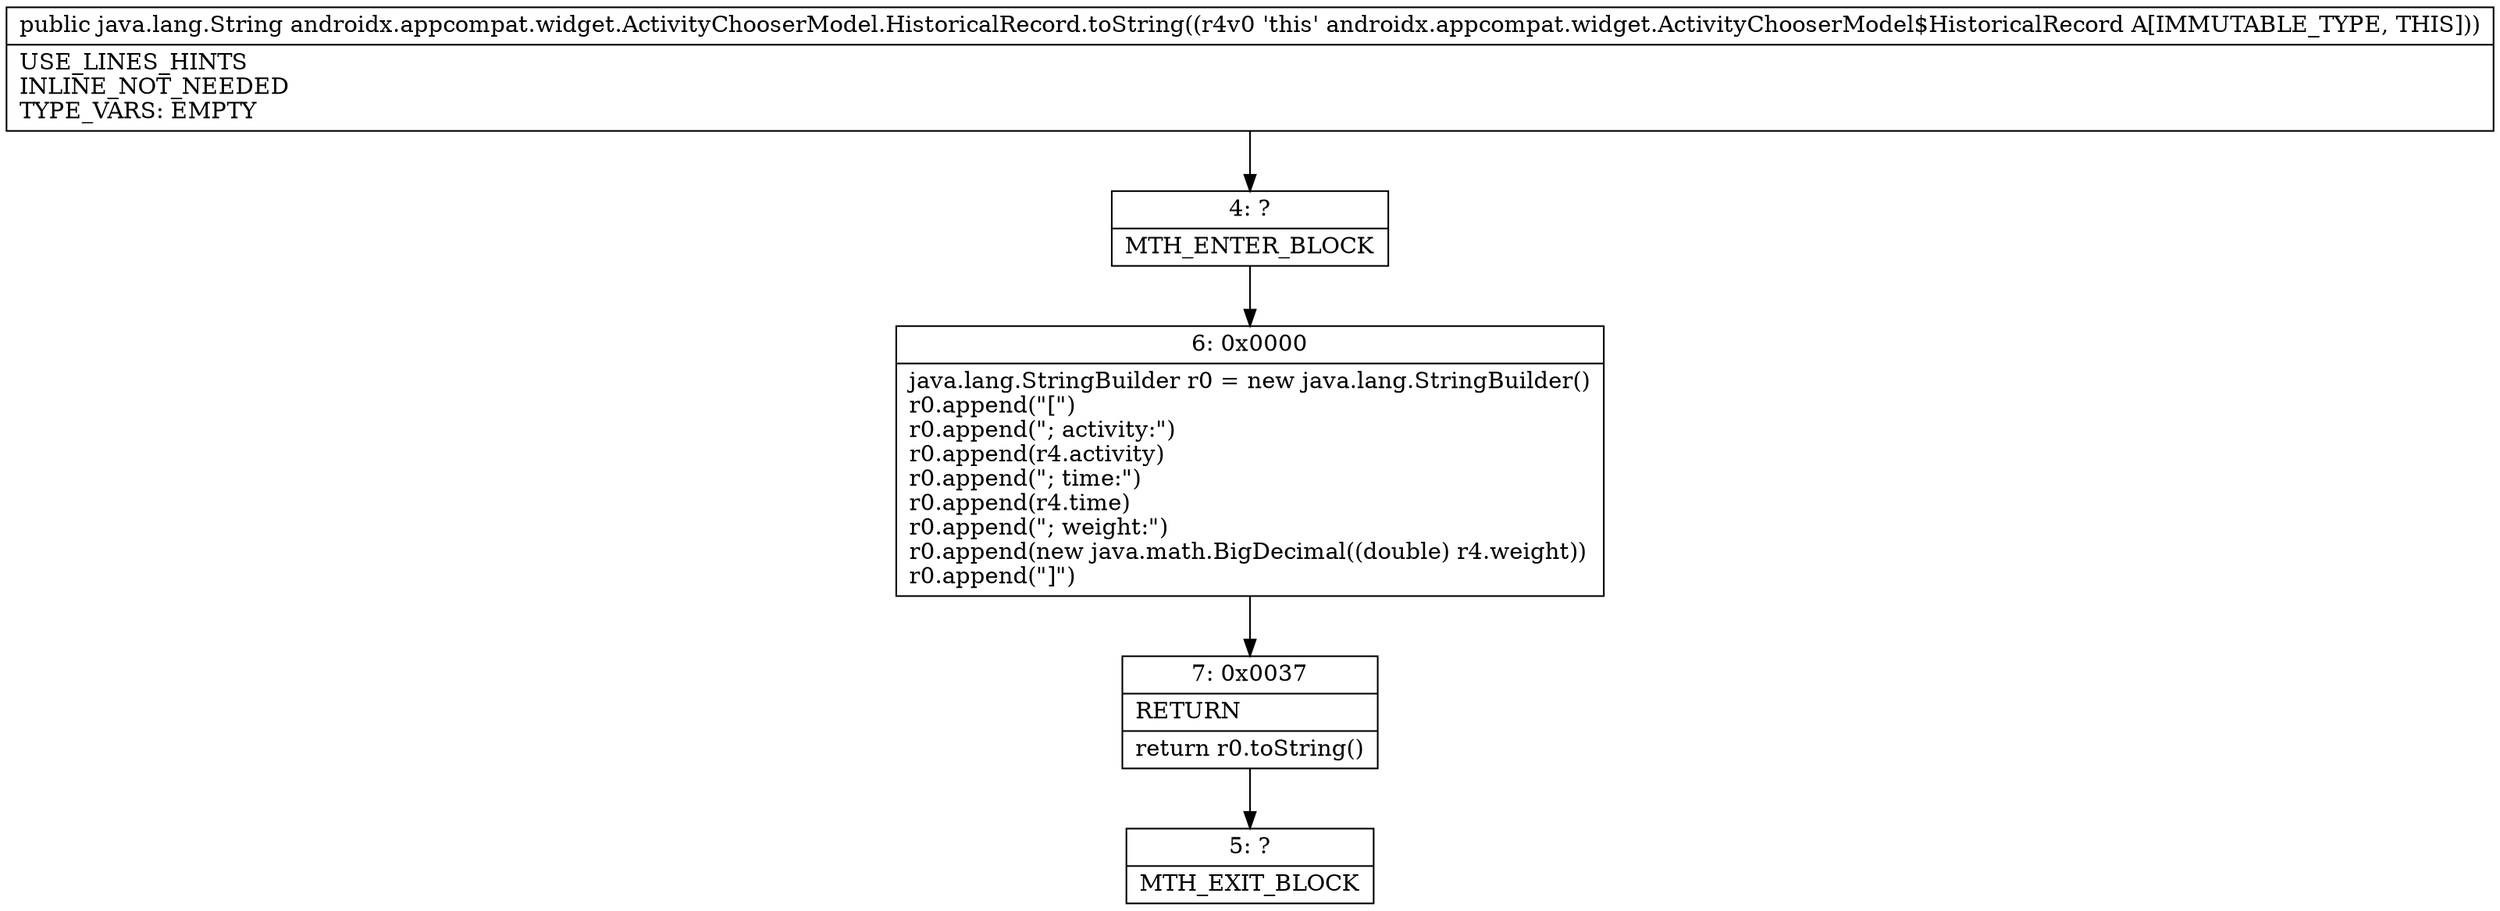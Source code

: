 digraph "CFG forandroidx.appcompat.widget.ActivityChooserModel.HistoricalRecord.toString()Ljava\/lang\/String;" {
Node_4 [shape=record,label="{4\:\ ?|MTH_ENTER_BLOCK\l}"];
Node_6 [shape=record,label="{6\:\ 0x0000|java.lang.StringBuilder r0 = new java.lang.StringBuilder()\lr0.append(\"[\")\lr0.append(\"; activity:\")\lr0.append(r4.activity)\lr0.append(\"; time:\")\lr0.append(r4.time)\lr0.append(\"; weight:\")\lr0.append(new java.math.BigDecimal((double) r4.weight))\lr0.append(\"]\")\l}"];
Node_7 [shape=record,label="{7\:\ 0x0037|RETURN\l|return r0.toString()\l}"];
Node_5 [shape=record,label="{5\:\ ?|MTH_EXIT_BLOCK\l}"];
MethodNode[shape=record,label="{public java.lang.String androidx.appcompat.widget.ActivityChooserModel.HistoricalRecord.toString((r4v0 'this' androidx.appcompat.widget.ActivityChooserModel$HistoricalRecord A[IMMUTABLE_TYPE, THIS]))  | USE_LINES_HINTS\lINLINE_NOT_NEEDED\lTYPE_VARS: EMPTY\l}"];
MethodNode -> Node_4;Node_4 -> Node_6;
Node_6 -> Node_7;
Node_7 -> Node_5;
}


